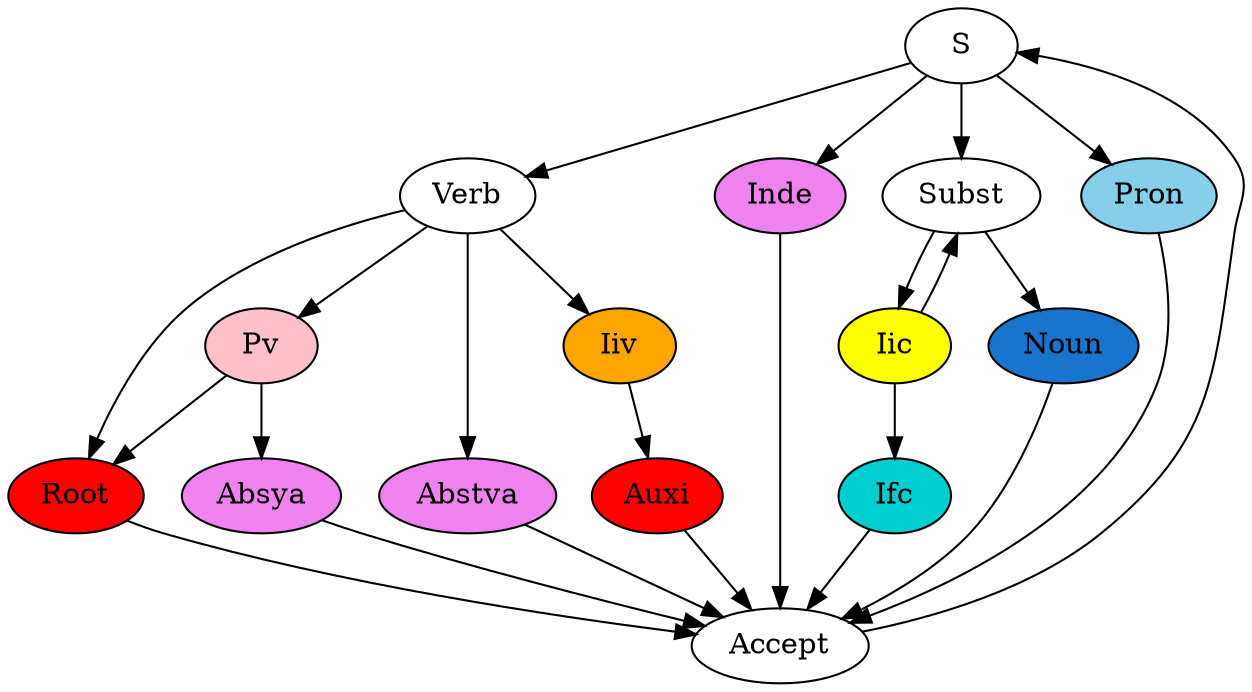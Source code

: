 digraph lexer {
	size="10"; 
	S -> Verb;
	S -> Inde;
	S -> Subst;
	S -> Pron;
	Verb -> Root;
	Verb -> Pv;
	Verb -> Abstva;
	Verb -> Iiv;
	Pv -> Root;
	Root -> Accept;
	Subst -> Iic;
	Subst -> Noun;
	Iic -> Subst;
	Iic -> Ifc;
	Noun -> Accept;
	Ifc -> Accept;
	Iiv -> Auxi;
	Pron -> Accept;
	Pv -> Absya;
	Auxi -> Accept;
	Absya -> Accept;
	Abstva -> Accept;
	Inde -> Accept;
	Accept -> S;
        Iic[style=filled; fillcolor = Yellow];
        Ifc[style=filled; fillcolor = Cyan3];
        Noun[style=filled; fillcolor = Dodgerblue3];
        Pron[style=filled; fillcolor = Skyblue];
        Root[style=filled; fillcolor = Red];
        Iiv[style=filled; fillcolor = Orange];
        Auxi[style=filled; fillcolor = Red];
        Inde[style=filled; fillcolor = Violet];
        Absya[style=filled; fillcolor = Violet];
        Abstva[style=filled; fillcolor = Violet];
        Pv[style=filled; fillcolor = Pink];
}
